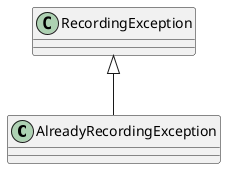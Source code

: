 @startuml
class AlreadyRecordingException {
}
RecordingException <|-- AlreadyRecordingException
@enduml
